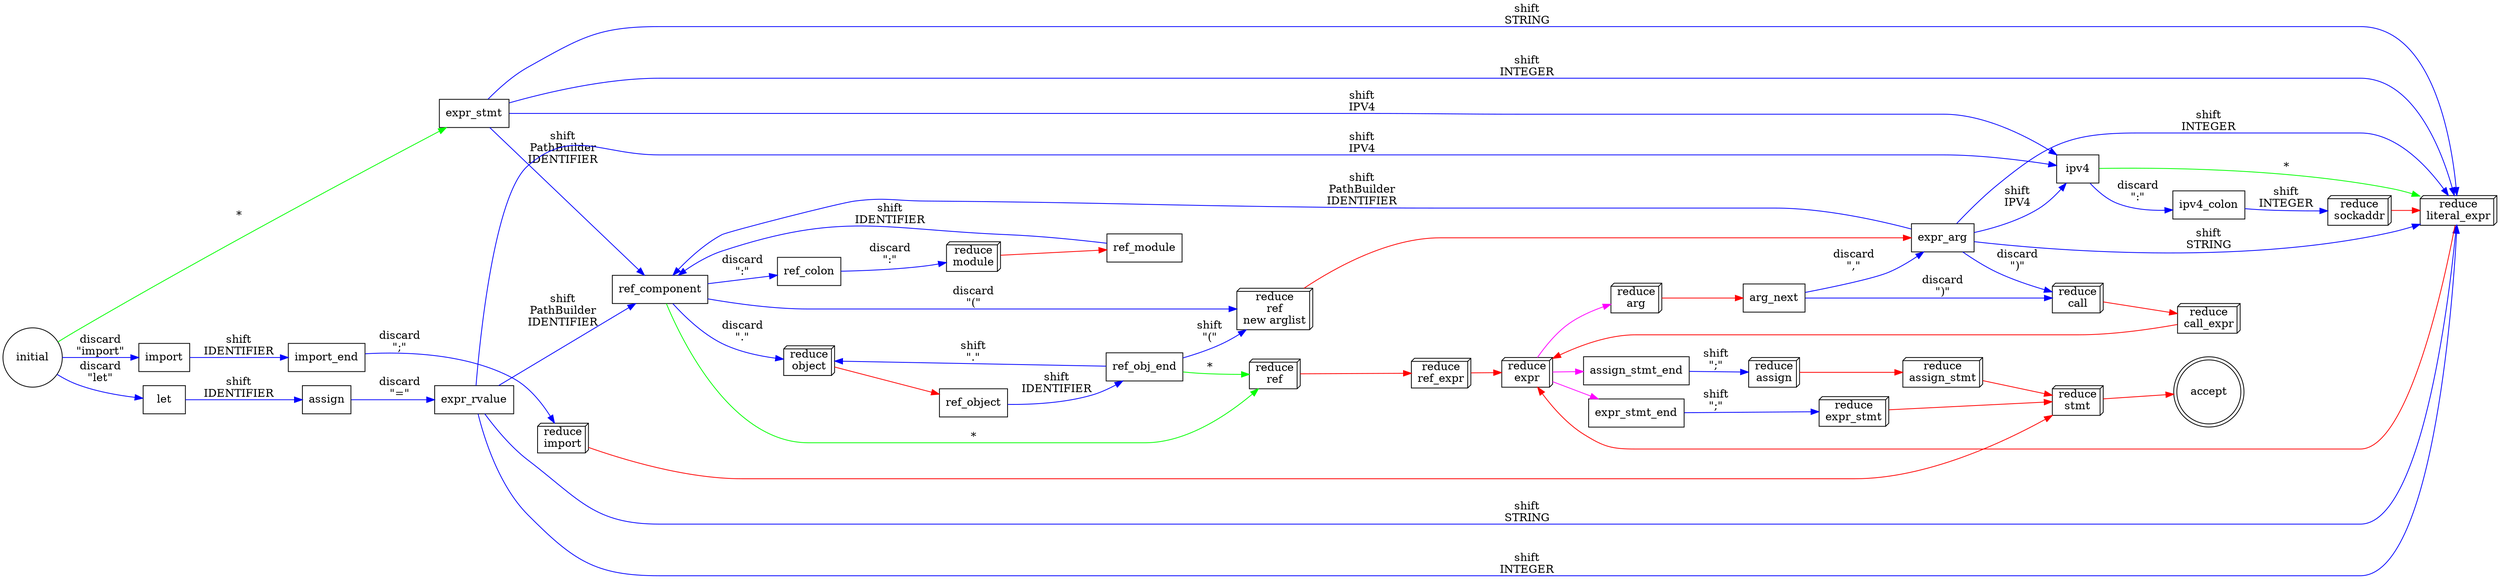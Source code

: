 digraph {
	graph [rankdir=LR]
	node [shape=rectangle]
	edge [color=blue]

	initial [shape="circle"];
	accept [shape="doublecircle"];

	initial -> import [label="discard\n\"import\""];
	initial -> let [label="discard\n\"let\""];
	initial -> expr_stmt [label="*" color=green];

	import -> import_end [label="shift\nIDENTIFIER"];
	import_end -> reduce_import [label="discard\n\";\""];

	let -> assign [label="shift\nIDENTIFIER"];

	assign -> expr_rvalue [label="discard\n\"=\""];

	reduce_import -> reduce_stmt [color=red]
	reduce_import [label="reduce\nimport" shape=box3d];

	// ref

	ref_component -> ref_colon [label="discard\n\":\""];
	ref_component -> reduce_object [label="discard\n\".\""];
	ref_component -> reduce_ref_call [label="discard\n\"(\""];
	ref_component -> reduce_ref_naked [label="*" color=green];

	reduce_object -> ref_object [color=red]
	reduce_object [label="reduce\nobject" shape=box3d];

	reduce_ref_call -> expr_arg [color=red]
	reduce_ref_call [label="reduce\nref\nnew arglist" shape=box3d];

	ref_colon -> reduce_module [label="discard\n\":\""];

	reduce_module -> ref_module [color=red]
	reduce_module [label="reduce\nmodule" shape=box3d];

	ref_module -> ref_component [label="shift\nIDENTIFIER"];

	ref_object -> ref_obj_end [label="shift\nIDENTIFIER"];

	ref_obj_end -> reduce_object [label="shift\n\".\""];
	ref_obj_end -> reduce_ref_call [label="shift\n\"(\""];
	ref_obj_end -> reduce_ref_naked [label="*" color=green];

	arg_next -> expr_arg [label="discard\n\",\""];
	arg_next -> reduce_call [label="discard\n\")\""];

	expr_arg -> reduce_literal_expr [label="shift\nSTRING"];
	expr_arg -> reduce_literal_expr [label="shift\nINTEGER"];
	expr_arg -> ipv4 [label="shift\nIPV4"];
	expr_arg -> ref_component [label="shift\nPathBuilder\nIDENTIFIER"];

	expr_arg -> reduce_call [label="discard\n\")\""];

	expr_stmt -> reduce_literal_expr [label="shift\nSTRING"];
	expr_stmt -> reduce_literal_expr [label="shift\nINTEGER"];
	expr_stmt -> ipv4 [label="shift\nIPV4"];
	expr_stmt -> ref_component [label="shift\nPathBuilder\nIDENTIFIER"];

	expr_rvalue -> reduce_literal_expr [label="shift\nSTRING"];
	expr_rvalue -> reduce_literal_expr [label="shift\nINTEGER"];
	expr_rvalue -> ipv4 [label="shift\nIPV4"];
	expr_rvalue -> ref_component [label="shift\nPathBuilder\nIDENTIFIER"];

	reduce_arg -> arg_next [color=red]
	reduce_arg [label="reduce\narg" shape=box3d];

	reduce_literal_expr -> reduce_expr [color=red];
	reduce_literal_expr [label="reduce\nliteral_expr" shape=box3d];

	reduce_ref_naked -> reduce_ref_expr [color=red];
	reduce_ref_naked [label="reduce\nref" shape=box3d];

	reduce_ref_expr -> reduce_expr [color=red];
	reduce_ref_expr [label="reduce\nref_expr" shape=box3d];

	reduce_call_expr -> reduce_expr [color=red];
	reduce_call_expr [label="reduce\ncall_expr" shape=box3d];

	reduce_expr -> reduce_arg [color=magenta]
	reduce_expr -> expr_stmt_end [color=magenta]
	reduce_expr -> assign_stmt_end [color=magenta]
	reduce_expr [label="reduce\nexpr" shape=box3d];

	ipv4 -> ipv4_colon [label="discard\n\":\""];
	ipv4 -> reduce_literal_expr [label="*" color=green];

	ipv4_colon -> reduce_sockaddr [label="shift\nINTEGER"];

	reduce_sockaddr -> reduce_literal_expr [color=red]
	reduce_sockaddr [label="reduce\nsockaddr" shape=box3d];

	reduce_call -> reduce_call_expr [color=red]
	reduce_call [label="reduce\ncall" shape=box3d];

	expr_stmt_end -> reduce_expr_stmt [label="shift\n\";\""];

	assign_stmt_end -> reduce_assign [label="shift\n\";\""];

	reduce_assign -> reduce_assign_stmt [color=red]
	reduce_assign [label="reduce\nassign" shape=box3d];

	reduce_expr_stmt -> reduce_stmt [color=red]
	reduce_expr_stmt [label="reduce\nexpr_stmt" shape=box3d];

	reduce_assign_stmt -> reduce_stmt [color=red]
	reduce_assign_stmt [label="reduce\nassign_stmt" shape=box3d];

	reduce_stmt -> accept [color=red]
	reduce_stmt [label="reduce\nstmt" shape=box3d];
}
